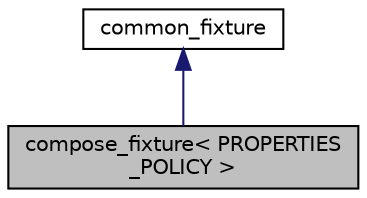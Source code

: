 digraph "compose_fixture&lt; PROPERTIES_POLICY &gt;"
{
  edge [fontname="Helvetica",fontsize="10",labelfontname="Helvetica",labelfontsize="10"];
  node [fontname="Helvetica",fontsize="10",shape=record];
  Node0 [label="compose_fixture\< PROPERTIES\l_POLICY \>",height=0.2,width=0.4,color="black", fillcolor="grey75", style="filled", fontcolor="black"];
  Node1 -> Node0 [dir="back",color="midnightblue",fontsize="10",style="solid",fontname="Helvetica"];
  Node1 [label="common_fixture",height=0.2,width=0.4,color="black", fillcolor="white", style="filled",URL="$classcommon__fixture.html"];
}
